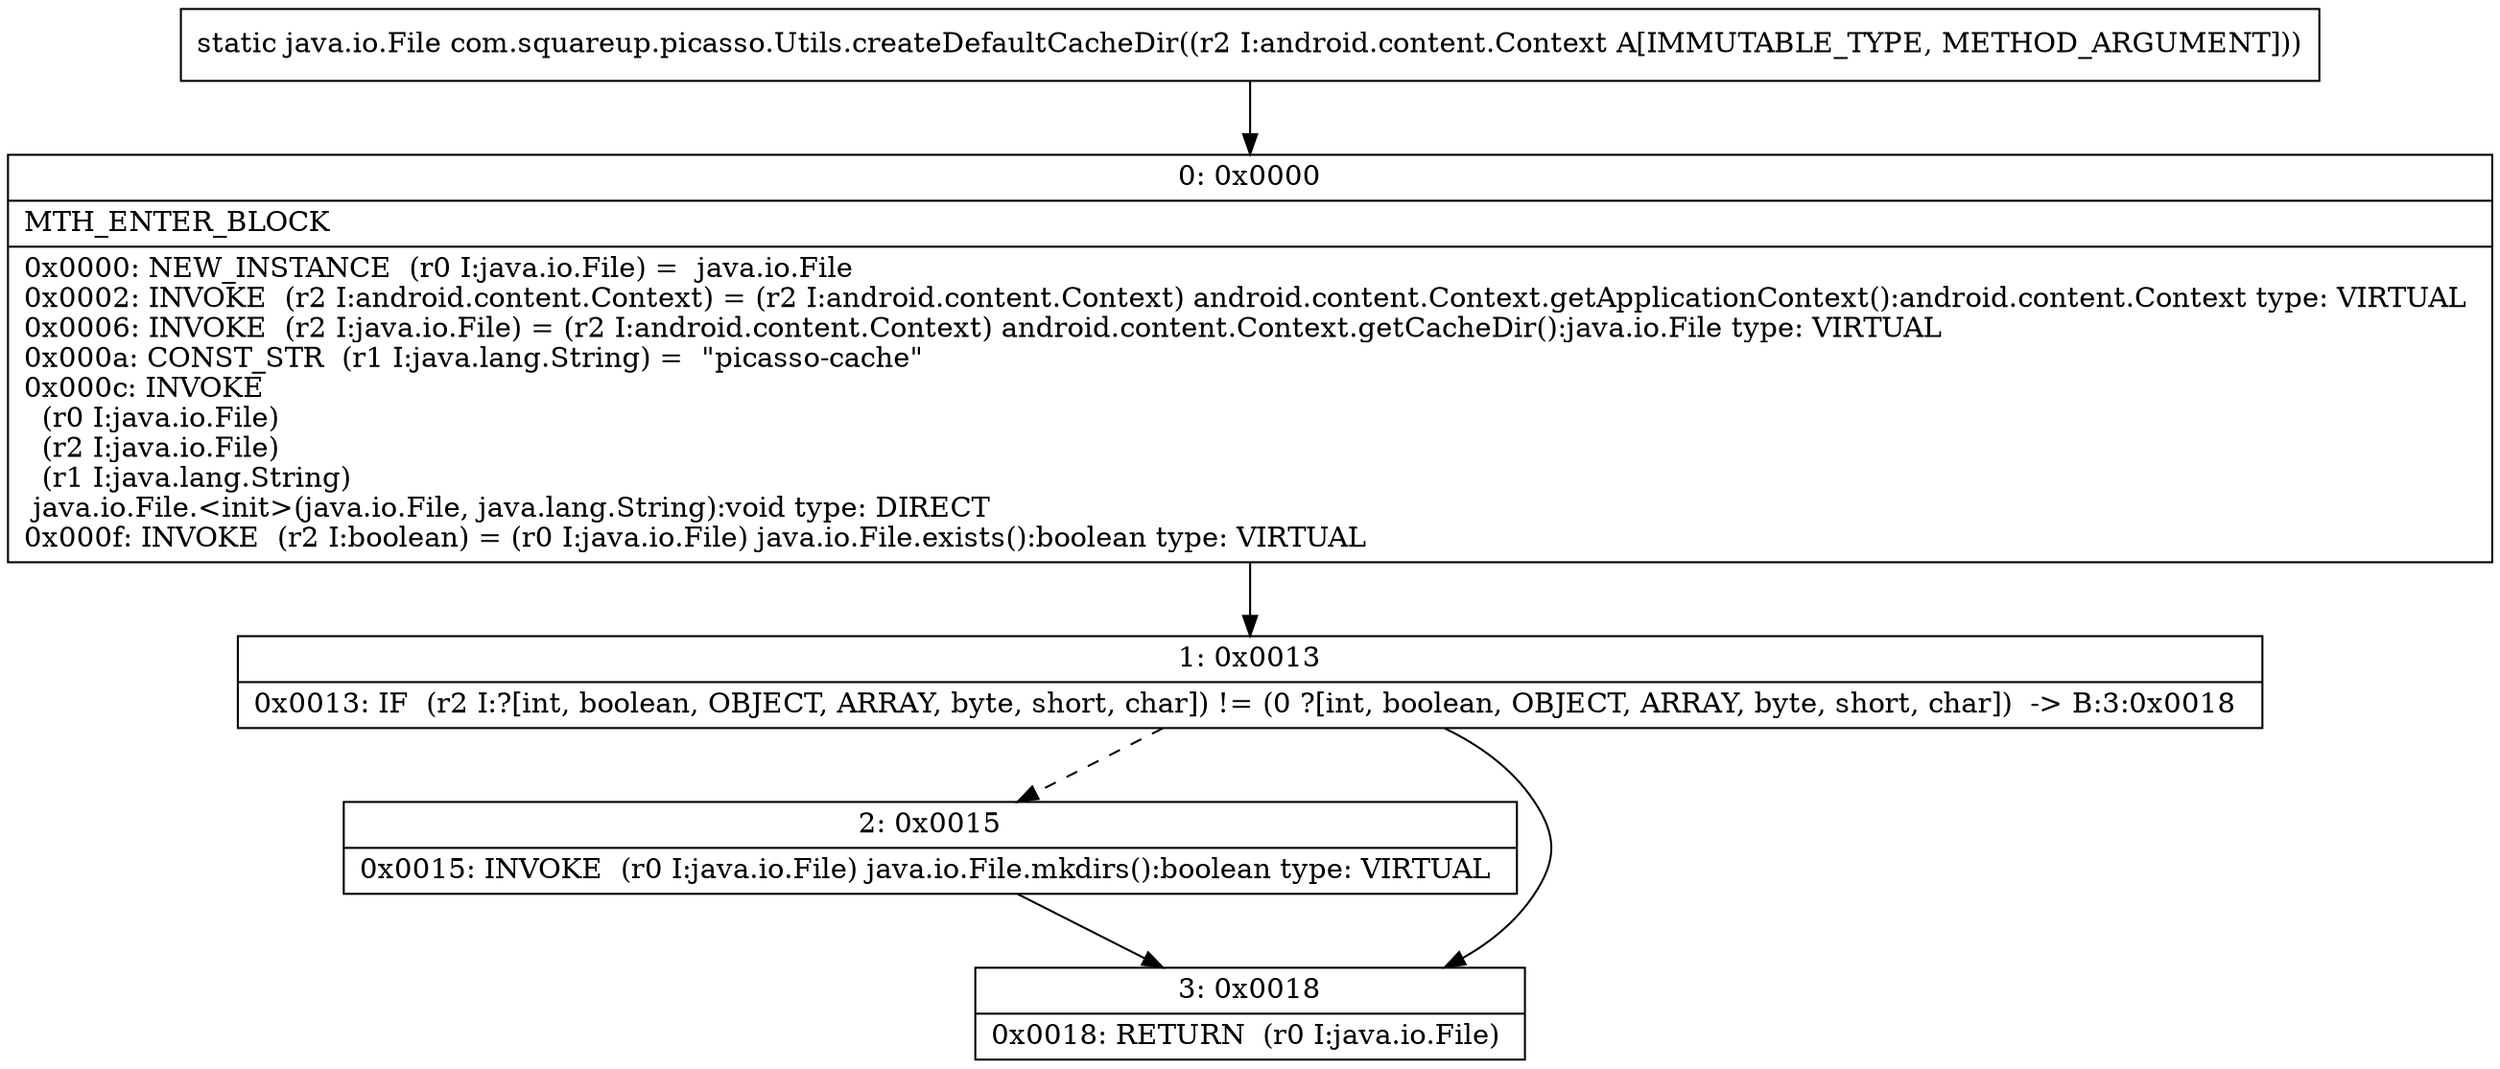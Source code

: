 digraph "CFG forcom.squareup.picasso.Utils.createDefaultCacheDir(Landroid\/content\/Context;)Ljava\/io\/File;" {
Node_0 [shape=record,label="{0\:\ 0x0000|MTH_ENTER_BLOCK\l|0x0000: NEW_INSTANCE  (r0 I:java.io.File) =  java.io.File \l0x0002: INVOKE  (r2 I:android.content.Context) = (r2 I:android.content.Context) android.content.Context.getApplicationContext():android.content.Context type: VIRTUAL \l0x0006: INVOKE  (r2 I:java.io.File) = (r2 I:android.content.Context) android.content.Context.getCacheDir():java.io.File type: VIRTUAL \l0x000a: CONST_STR  (r1 I:java.lang.String) =  \"picasso\-cache\" \l0x000c: INVOKE  \l  (r0 I:java.io.File)\l  (r2 I:java.io.File)\l  (r1 I:java.lang.String)\l java.io.File.\<init\>(java.io.File, java.lang.String):void type: DIRECT \l0x000f: INVOKE  (r2 I:boolean) = (r0 I:java.io.File) java.io.File.exists():boolean type: VIRTUAL \l}"];
Node_1 [shape=record,label="{1\:\ 0x0013|0x0013: IF  (r2 I:?[int, boolean, OBJECT, ARRAY, byte, short, char]) != (0 ?[int, boolean, OBJECT, ARRAY, byte, short, char])  \-\> B:3:0x0018 \l}"];
Node_2 [shape=record,label="{2\:\ 0x0015|0x0015: INVOKE  (r0 I:java.io.File) java.io.File.mkdirs():boolean type: VIRTUAL \l}"];
Node_3 [shape=record,label="{3\:\ 0x0018|0x0018: RETURN  (r0 I:java.io.File) \l}"];
MethodNode[shape=record,label="{static java.io.File com.squareup.picasso.Utils.createDefaultCacheDir((r2 I:android.content.Context A[IMMUTABLE_TYPE, METHOD_ARGUMENT])) }"];
MethodNode -> Node_0;
Node_0 -> Node_1;
Node_1 -> Node_2[style=dashed];
Node_1 -> Node_3;
Node_2 -> Node_3;
}

